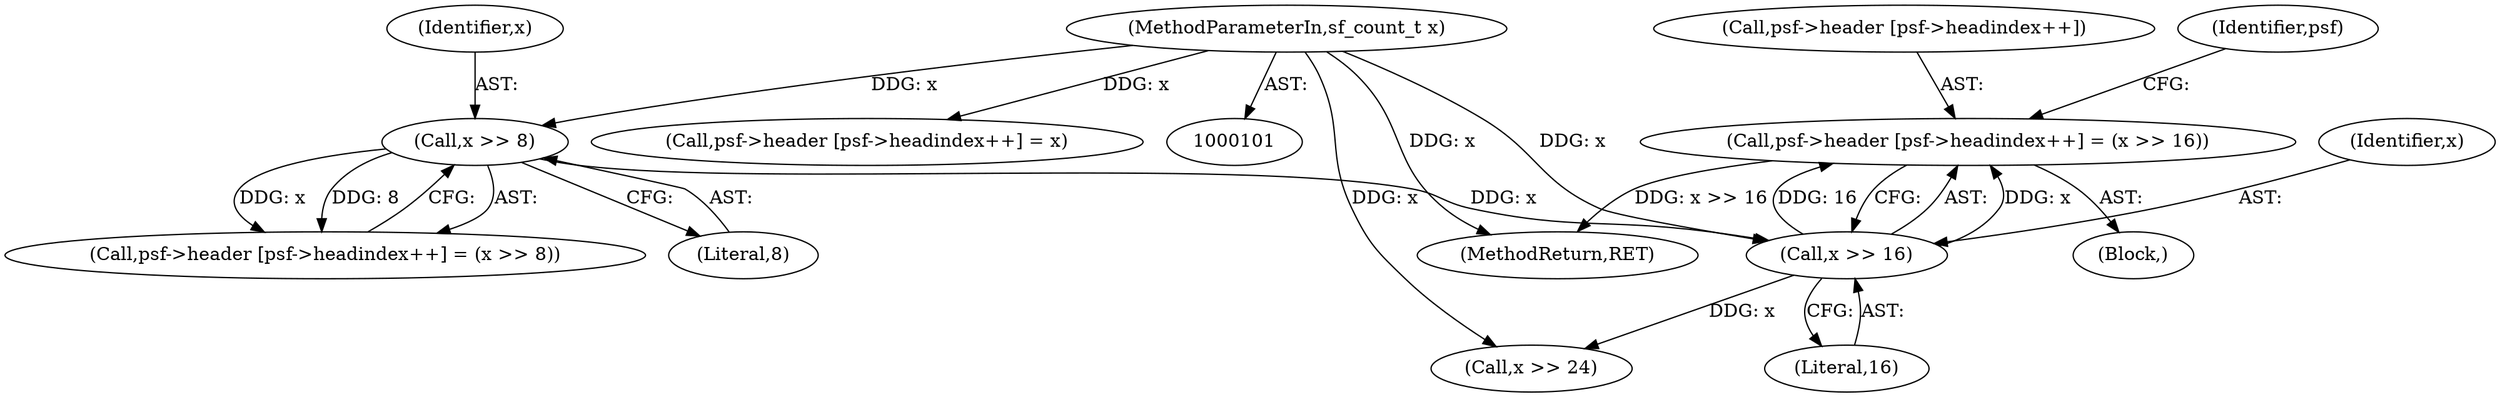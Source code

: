 digraph "1_libsndfile_708e996c87c5fae77b104ccfeb8f6db784c32074_7@array" {
"1000139" [label="(Call,psf->header [psf->headindex++] = (x >> 16))"];
"1000148" [label="(Call,x >> 16)"];
"1000136" [label="(Call,x >> 8)"];
"1000103" [label="(MethodParameterIn,sf_count_t x)"];
"1000160" [label="(Call,x >> 24)"];
"1000149" [label="(Identifier,x)"];
"1000138" [label="(Literal,8)"];
"1000148" [label="(Call,x >> 16)"];
"1000203" [label="(MethodReturn,RET)"];
"1000139" [label="(Call,psf->header [psf->headindex++] = (x >> 16))"];
"1000150" [label="(Literal,16)"];
"1000136" [label="(Call,x >> 8)"];
"1000116" [label="(Block,)"];
"1000103" [label="(MethodParameterIn,sf_count_t x)"];
"1000140" [label="(Call,psf->header [psf->headindex++])"];
"1000137" [label="(Identifier,x)"];
"1000154" [label="(Identifier,psf)"];
"1000127" [label="(Call,psf->header [psf->headindex++] = (x >> 8))"];
"1000117" [label="(Call,psf->header [psf->headindex++] = x)"];
"1000139" -> "1000116"  [label="AST: "];
"1000139" -> "1000148"  [label="CFG: "];
"1000140" -> "1000139"  [label="AST: "];
"1000148" -> "1000139"  [label="AST: "];
"1000154" -> "1000139"  [label="CFG: "];
"1000139" -> "1000203"  [label="DDG: x >> 16"];
"1000148" -> "1000139"  [label="DDG: x"];
"1000148" -> "1000139"  [label="DDG: 16"];
"1000148" -> "1000150"  [label="CFG: "];
"1000149" -> "1000148"  [label="AST: "];
"1000150" -> "1000148"  [label="AST: "];
"1000136" -> "1000148"  [label="DDG: x"];
"1000103" -> "1000148"  [label="DDG: x"];
"1000148" -> "1000160"  [label="DDG: x"];
"1000136" -> "1000127"  [label="AST: "];
"1000136" -> "1000138"  [label="CFG: "];
"1000137" -> "1000136"  [label="AST: "];
"1000138" -> "1000136"  [label="AST: "];
"1000127" -> "1000136"  [label="CFG: "];
"1000136" -> "1000127"  [label="DDG: x"];
"1000136" -> "1000127"  [label="DDG: 8"];
"1000103" -> "1000136"  [label="DDG: x"];
"1000103" -> "1000101"  [label="AST: "];
"1000103" -> "1000203"  [label="DDG: x"];
"1000103" -> "1000117"  [label="DDG: x"];
"1000103" -> "1000160"  [label="DDG: x"];
}

